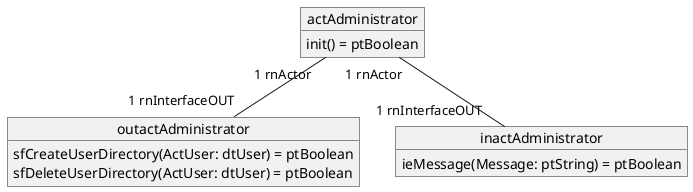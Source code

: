 @startuml
object "actAdministrator" as A1
object "outactAdministrator" as A2
object "inactAdministrator" as A3

A1 "1 rnActor" -- "1 rnInterfaceOUT" A2
A1 "1 rnActor" -- "1 rnInterfaceOUT" A3

A1 : init() = ptBoolean

A2 : sfCreateUserDirectory(ActUser: dtUser) = ptBoolean
A2 : sfDeleteUserDirectory(ActUser: dtUser) = ptBoolean

A3 : ieMessage(Message: ptString) = ptBoolean
@enduml

